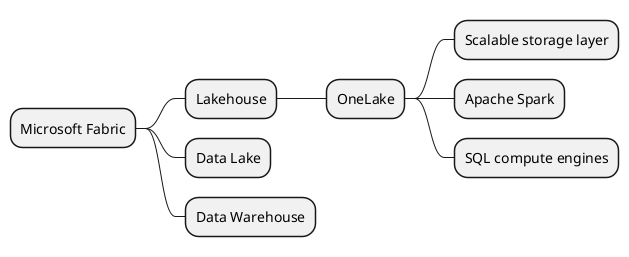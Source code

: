 @startmindmap
* Microsoft Fabric
** Lakehouse
*** OneLake
**** Scalable storage layer
**** Apache Spark
**** SQL compute engines
** Data Lake
** Data Warehouse
@endmindmap